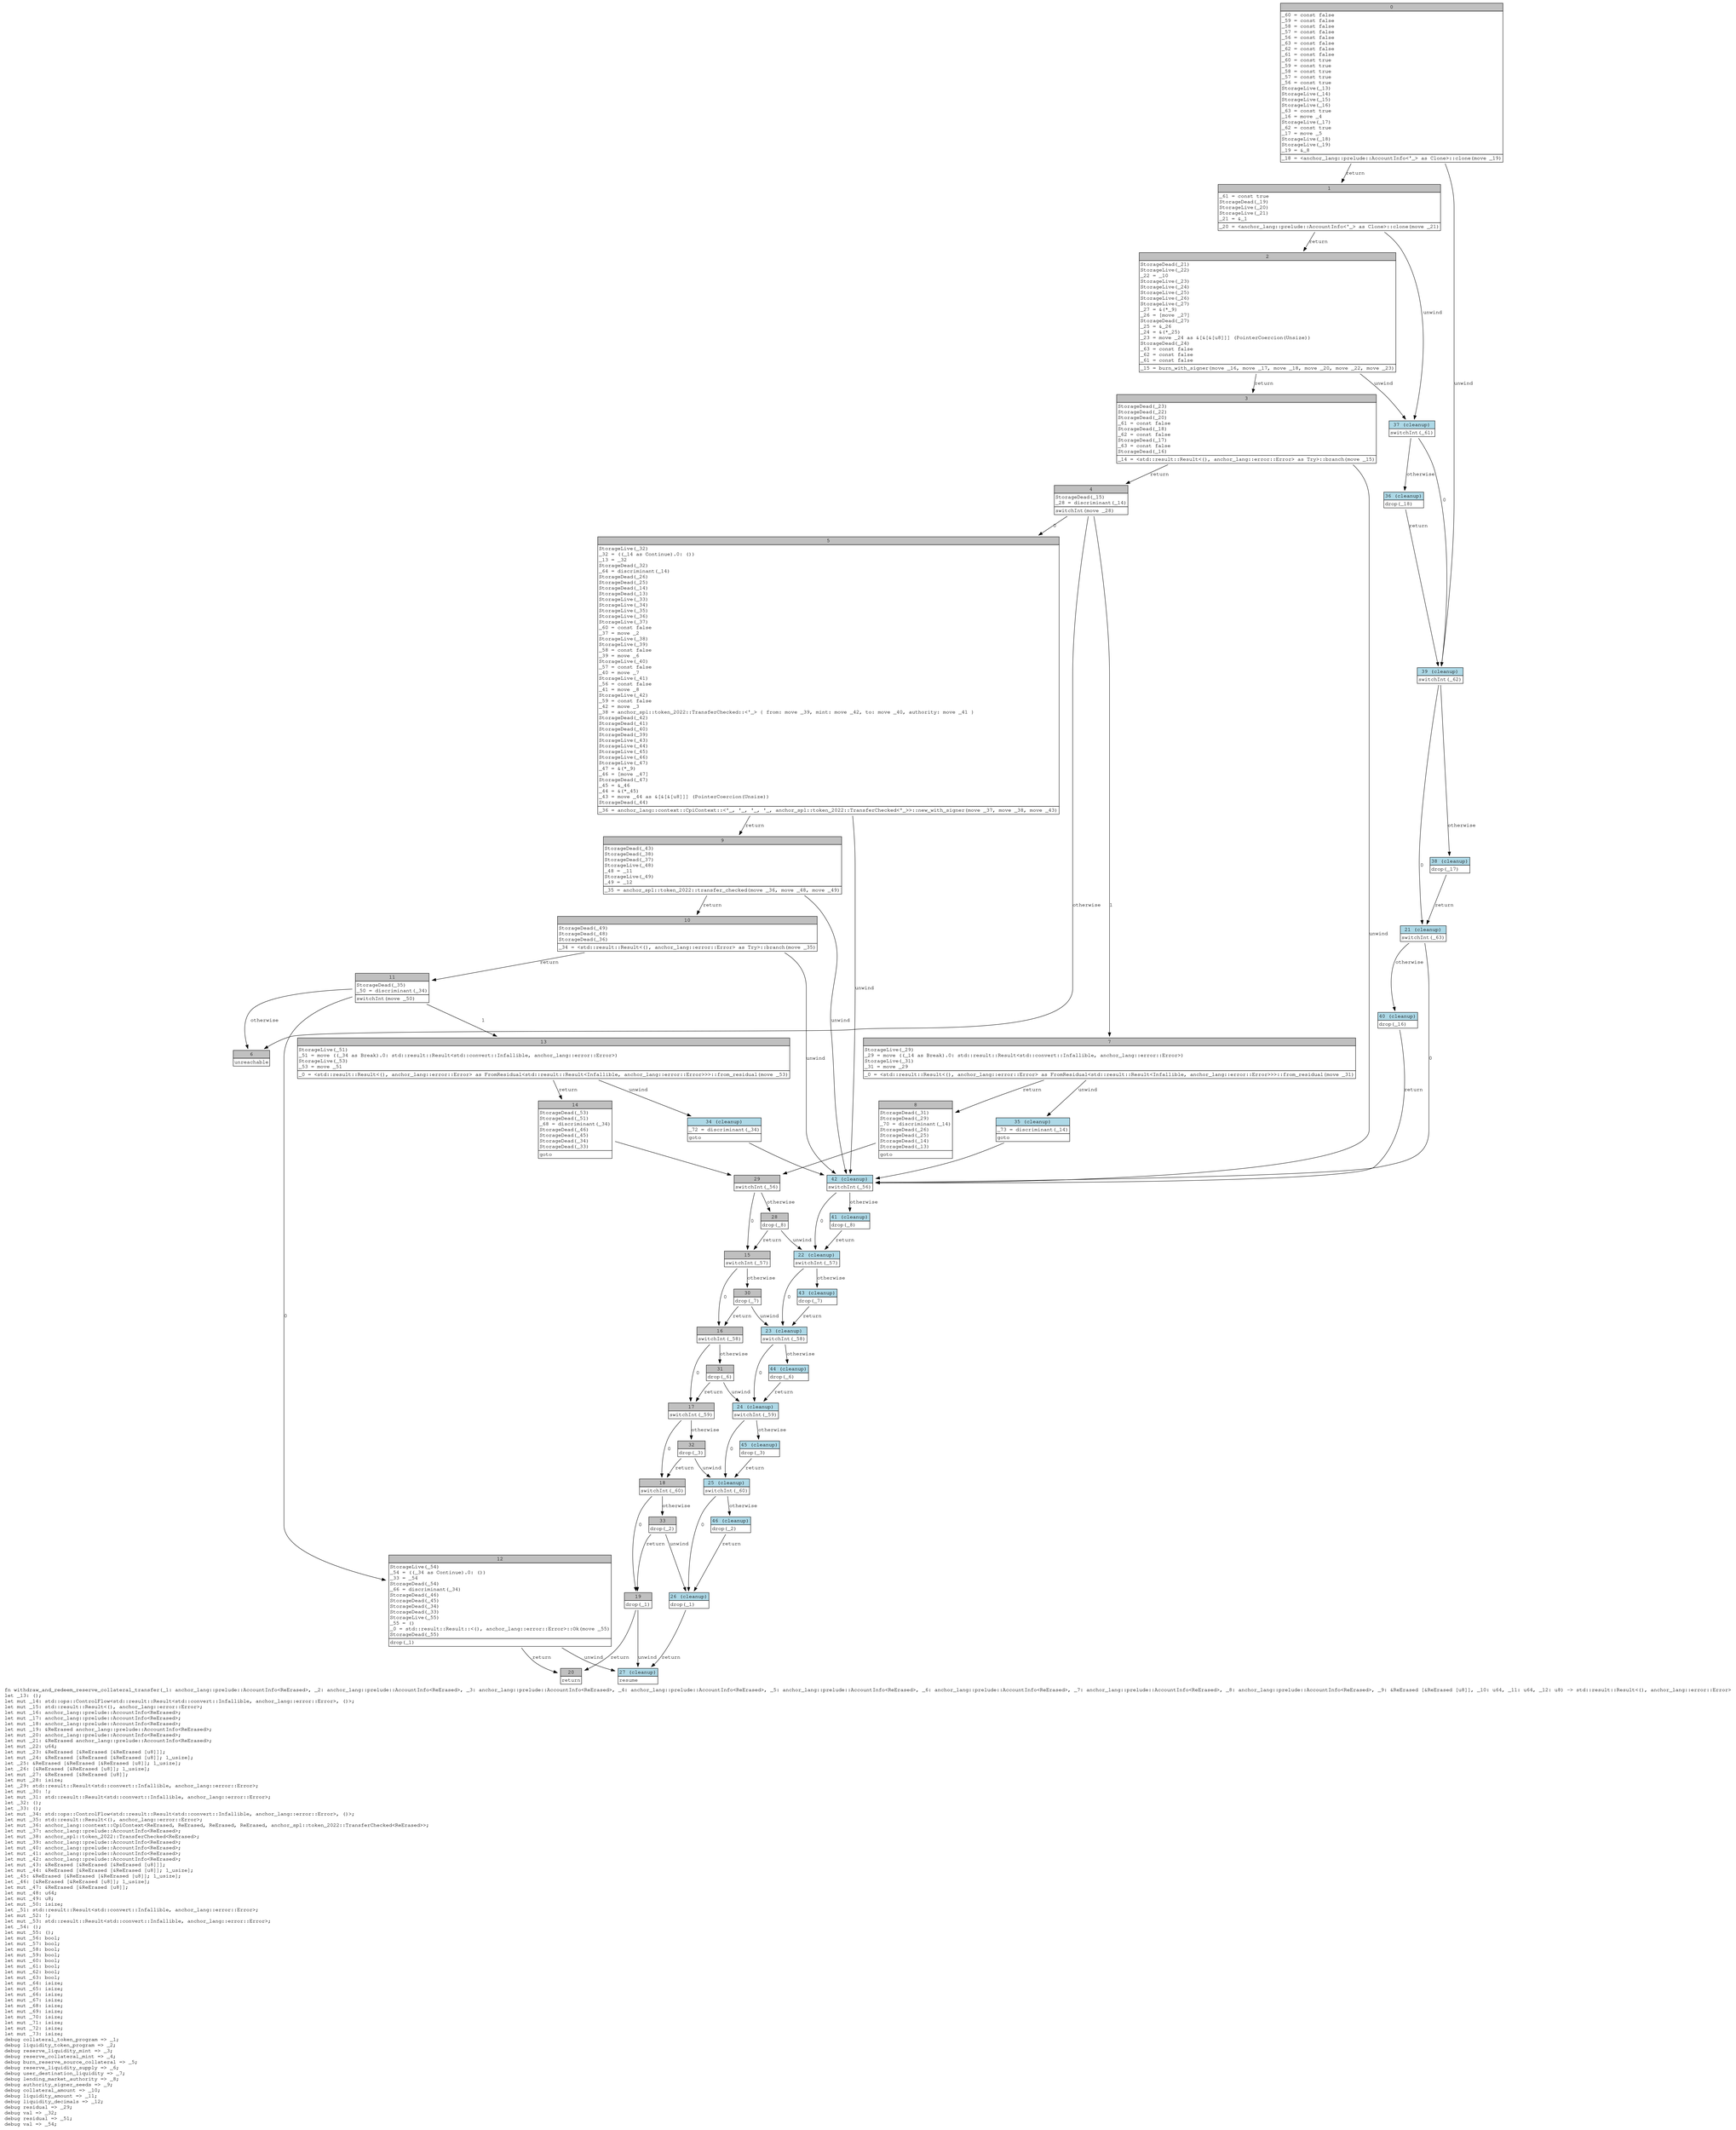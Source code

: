 digraph Mir_0_2809 {
    graph [fontname="Courier, monospace"];
    node [fontname="Courier, monospace"];
    edge [fontname="Courier, monospace"];
    label=<fn withdraw_and_redeem_reserve_collateral_transfer(_1: anchor_lang::prelude::AccountInfo&lt;ReErased&gt;, _2: anchor_lang::prelude::AccountInfo&lt;ReErased&gt;, _3: anchor_lang::prelude::AccountInfo&lt;ReErased&gt;, _4: anchor_lang::prelude::AccountInfo&lt;ReErased&gt;, _5: anchor_lang::prelude::AccountInfo&lt;ReErased&gt;, _6: anchor_lang::prelude::AccountInfo&lt;ReErased&gt;, _7: anchor_lang::prelude::AccountInfo&lt;ReErased&gt;, _8: anchor_lang::prelude::AccountInfo&lt;ReErased&gt;, _9: &amp;ReErased [&amp;ReErased [u8]], _10: u64, _11: u64, _12: u8) -&gt; std::result::Result&lt;(), anchor_lang::error::Error&gt;<br align="left"/>let _13: ();<br align="left"/>let mut _14: std::ops::ControlFlow&lt;std::result::Result&lt;std::convert::Infallible, anchor_lang::error::Error&gt;, ()&gt;;<br align="left"/>let mut _15: std::result::Result&lt;(), anchor_lang::error::Error&gt;;<br align="left"/>let mut _16: anchor_lang::prelude::AccountInfo&lt;ReErased&gt;;<br align="left"/>let mut _17: anchor_lang::prelude::AccountInfo&lt;ReErased&gt;;<br align="left"/>let mut _18: anchor_lang::prelude::AccountInfo&lt;ReErased&gt;;<br align="left"/>let mut _19: &amp;ReErased anchor_lang::prelude::AccountInfo&lt;ReErased&gt;;<br align="left"/>let mut _20: anchor_lang::prelude::AccountInfo&lt;ReErased&gt;;<br align="left"/>let mut _21: &amp;ReErased anchor_lang::prelude::AccountInfo&lt;ReErased&gt;;<br align="left"/>let mut _22: u64;<br align="left"/>let mut _23: &amp;ReErased [&amp;ReErased [&amp;ReErased [u8]]];<br align="left"/>let mut _24: &amp;ReErased [&amp;ReErased [&amp;ReErased [u8]]; 1_usize];<br align="left"/>let _25: &amp;ReErased [&amp;ReErased [&amp;ReErased [u8]]; 1_usize];<br align="left"/>let _26: [&amp;ReErased [&amp;ReErased [u8]]; 1_usize];<br align="left"/>let mut _27: &amp;ReErased [&amp;ReErased [u8]];<br align="left"/>let mut _28: isize;<br align="left"/>let _29: std::result::Result&lt;std::convert::Infallible, anchor_lang::error::Error&gt;;<br align="left"/>let mut _30: !;<br align="left"/>let mut _31: std::result::Result&lt;std::convert::Infallible, anchor_lang::error::Error&gt;;<br align="left"/>let _32: ();<br align="left"/>let _33: ();<br align="left"/>let mut _34: std::ops::ControlFlow&lt;std::result::Result&lt;std::convert::Infallible, anchor_lang::error::Error&gt;, ()&gt;;<br align="left"/>let mut _35: std::result::Result&lt;(), anchor_lang::error::Error&gt;;<br align="left"/>let mut _36: anchor_lang::context::CpiContext&lt;ReErased, ReErased, ReErased, ReErased, anchor_spl::token_2022::TransferChecked&lt;ReErased&gt;&gt;;<br align="left"/>let mut _37: anchor_lang::prelude::AccountInfo&lt;ReErased&gt;;<br align="left"/>let mut _38: anchor_spl::token_2022::TransferChecked&lt;ReErased&gt;;<br align="left"/>let mut _39: anchor_lang::prelude::AccountInfo&lt;ReErased&gt;;<br align="left"/>let mut _40: anchor_lang::prelude::AccountInfo&lt;ReErased&gt;;<br align="left"/>let mut _41: anchor_lang::prelude::AccountInfo&lt;ReErased&gt;;<br align="left"/>let mut _42: anchor_lang::prelude::AccountInfo&lt;ReErased&gt;;<br align="left"/>let mut _43: &amp;ReErased [&amp;ReErased [&amp;ReErased [u8]]];<br align="left"/>let mut _44: &amp;ReErased [&amp;ReErased [&amp;ReErased [u8]]; 1_usize];<br align="left"/>let _45: &amp;ReErased [&amp;ReErased [&amp;ReErased [u8]]; 1_usize];<br align="left"/>let _46: [&amp;ReErased [&amp;ReErased [u8]]; 1_usize];<br align="left"/>let mut _47: &amp;ReErased [&amp;ReErased [u8]];<br align="left"/>let mut _48: u64;<br align="left"/>let mut _49: u8;<br align="left"/>let mut _50: isize;<br align="left"/>let _51: std::result::Result&lt;std::convert::Infallible, anchor_lang::error::Error&gt;;<br align="left"/>let mut _52: !;<br align="left"/>let mut _53: std::result::Result&lt;std::convert::Infallible, anchor_lang::error::Error&gt;;<br align="left"/>let _54: ();<br align="left"/>let mut _55: ();<br align="left"/>let mut _56: bool;<br align="left"/>let mut _57: bool;<br align="left"/>let mut _58: bool;<br align="left"/>let mut _59: bool;<br align="left"/>let mut _60: bool;<br align="left"/>let mut _61: bool;<br align="left"/>let mut _62: bool;<br align="left"/>let mut _63: bool;<br align="left"/>let mut _64: isize;<br align="left"/>let mut _65: isize;<br align="left"/>let mut _66: isize;<br align="left"/>let mut _67: isize;<br align="left"/>let mut _68: isize;<br align="left"/>let mut _69: isize;<br align="left"/>let mut _70: isize;<br align="left"/>let mut _71: isize;<br align="left"/>let mut _72: isize;<br align="left"/>let mut _73: isize;<br align="left"/>debug collateral_token_program =&gt; _1;<br align="left"/>debug liquidity_token_program =&gt; _2;<br align="left"/>debug reserve_liquidity_mint =&gt; _3;<br align="left"/>debug reserve_collateral_mint =&gt; _4;<br align="left"/>debug burn_reserve_source_collateral =&gt; _5;<br align="left"/>debug reserve_liquidity_supply =&gt; _6;<br align="left"/>debug user_destination_liquidity =&gt; _7;<br align="left"/>debug lending_market_authority =&gt; _8;<br align="left"/>debug authority_signer_seeds =&gt; _9;<br align="left"/>debug collateral_amount =&gt; _10;<br align="left"/>debug liquidity_amount =&gt; _11;<br align="left"/>debug liquidity_decimals =&gt; _12;<br align="left"/>debug residual =&gt; _29;<br align="left"/>debug val =&gt; _32;<br align="left"/>debug residual =&gt; _51;<br align="left"/>debug val =&gt; _54;<br align="left"/>>;
    bb0__0_2809 [shape="none", label=<<table border="0" cellborder="1" cellspacing="0"><tr><td bgcolor="gray" align="center" colspan="1">0</td></tr><tr><td align="left" balign="left">_60 = const false<br/>_59 = const false<br/>_58 = const false<br/>_57 = const false<br/>_56 = const false<br/>_63 = const false<br/>_62 = const false<br/>_61 = const false<br/>_60 = const true<br/>_59 = const true<br/>_58 = const true<br/>_57 = const true<br/>_56 = const true<br/>StorageLive(_13)<br/>StorageLive(_14)<br/>StorageLive(_15)<br/>StorageLive(_16)<br/>_63 = const true<br/>_16 = move _4<br/>StorageLive(_17)<br/>_62 = const true<br/>_17 = move _5<br/>StorageLive(_18)<br/>StorageLive(_19)<br/>_19 = &amp;_8<br/></td></tr><tr><td align="left">_18 = &lt;anchor_lang::prelude::AccountInfo&lt;'_&gt; as Clone&gt;::clone(move _19)</td></tr></table>>];
    bb1__0_2809 [shape="none", label=<<table border="0" cellborder="1" cellspacing="0"><tr><td bgcolor="gray" align="center" colspan="1">1</td></tr><tr><td align="left" balign="left">_61 = const true<br/>StorageDead(_19)<br/>StorageLive(_20)<br/>StorageLive(_21)<br/>_21 = &amp;_1<br/></td></tr><tr><td align="left">_20 = &lt;anchor_lang::prelude::AccountInfo&lt;'_&gt; as Clone&gt;::clone(move _21)</td></tr></table>>];
    bb2__0_2809 [shape="none", label=<<table border="0" cellborder="1" cellspacing="0"><tr><td bgcolor="gray" align="center" colspan="1">2</td></tr><tr><td align="left" balign="left">StorageDead(_21)<br/>StorageLive(_22)<br/>_22 = _10<br/>StorageLive(_23)<br/>StorageLive(_24)<br/>StorageLive(_25)<br/>StorageLive(_26)<br/>StorageLive(_27)<br/>_27 = &amp;(*_9)<br/>_26 = [move _27]<br/>StorageDead(_27)<br/>_25 = &amp;_26<br/>_24 = &amp;(*_25)<br/>_23 = move _24 as &amp;[&amp;[&amp;[u8]]] (PointerCoercion(Unsize))<br/>StorageDead(_24)<br/>_63 = const false<br/>_62 = const false<br/>_61 = const false<br/></td></tr><tr><td align="left">_15 = burn_with_signer(move _16, move _17, move _18, move _20, move _22, move _23)</td></tr></table>>];
    bb3__0_2809 [shape="none", label=<<table border="0" cellborder="1" cellspacing="0"><tr><td bgcolor="gray" align="center" colspan="1">3</td></tr><tr><td align="left" balign="left">StorageDead(_23)<br/>StorageDead(_22)<br/>StorageDead(_20)<br/>_61 = const false<br/>StorageDead(_18)<br/>_62 = const false<br/>StorageDead(_17)<br/>_63 = const false<br/>StorageDead(_16)<br/></td></tr><tr><td align="left">_14 = &lt;std::result::Result&lt;(), anchor_lang::error::Error&gt; as Try&gt;::branch(move _15)</td></tr></table>>];
    bb4__0_2809 [shape="none", label=<<table border="0" cellborder="1" cellspacing="0"><tr><td bgcolor="gray" align="center" colspan="1">4</td></tr><tr><td align="left" balign="left">StorageDead(_15)<br/>_28 = discriminant(_14)<br/></td></tr><tr><td align="left">switchInt(move _28)</td></tr></table>>];
    bb5__0_2809 [shape="none", label=<<table border="0" cellborder="1" cellspacing="0"><tr><td bgcolor="gray" align="center" colspan="1">5</td></tr><tr><td align="left" balign="left">StorageLive(_32)<br/>_32 = ((_14 as Continue).0: ())<br/>_13 = _32<br/>StorageDead(_32)<br/>_64 = discriminant(_14)<br/>StorageDead(_26)<br/>StorageDead(_25)<br/>StorageDead(_14)<br/>StorageDead(_13)<br/>StorageLive(_33)<br/>StorageLive(_34)<br/>StorageLive(_35)<br/>StorageLive(_36)<br/>StorageLive(_37)<br/>_60 = const false<br/>_37 = move _2<br/>StorageLive(_38)<br/>StorageLive(_39)<br/>_58 = const false<br/>_39 = move _6<br/>StorageLive(_40)<br/>_57 = const false<br/>_40 = move _7<br/>StorageLive(_41)<br/>_56 = const false<br/>_41 = move _8<br/>StorageLive(_42)<br/>_59 = const false<br/>_42 = move _3<br/>_38 = anchor_spl::token_2022::TransferChecked::&lt;'_&gt; { from: move _39, mint: move _42, to: move _40, authority: move _41 }<br/>StorageDead(_42)<br/>StorageDead(_41)<br/>StorageDead(_40)<br/>StorageDead(_39)<br/>StorageLive(_43)<br/>StorageLive(_44)<br/>StorageLive(_45)<br/>StorageLive(_46)<br/>StorageLive(_47)<br/>_47 = &amp;(*_9)<br/>_46 = [move _47]<br/>StorageDead(_47)<br/>_45 = &amp;_46<br/>_44 = &amp;(*_45)<br/>_43 = move _44 as &amp;[&amp;[&amp;[u8]]] (PointerCoercion(Unsize))<br/>StorageDead(_44)<br/></td></tr><tr><td align="left">_36 = anchor_lang::context::CpiContext::&lt;'_, '_, '_, '_, anchor_spl::token_2022::TransferChecked&lt;'_&gt;&gt;::new_with_signer(move _37, move _38, move _43)</td></tr></table>>];
    bb6__0_2809 [shape="none", label=<<table border="0" cellborder="1" cellspacing="0"><tr><td bgcolor="gray" align="center" colspan="1">6</td></tr><tr><td align="left">unreachable</td></tr></table>>];
    bb7__0_2809 [shape="none", label=<<table border="0" cellborder="1" cellspacing="0"><tr><td bgcolor="gray" align="center" colspan="1">7</td></tr><tr><td align="left" balign="left">StorageLive(_29)<br/>_29 = move ((_14 as Break).0: std::result::Result&lt;std::convert::Infallible, anchor_lang::error::Error&gt;)<br/>StorageLive(_31)<br/>_31 = move _29<br/></td></tr><tr><td align="left">_0 = &lt;std::result::Result&lt;(), anchor_lang::error::Error&gt; as FromResidual&lt;std::result::Result&lt;Infallible, anchor_lang::error::Error&gt;&gt;&gt;::from_residual(move _31)</td></tr></table>>];
    bb8__0_2809 [shape="none", label=<<table border="0" cellborder="1" cellspacing="0"><tr><td bgcolor="gray" align="center" colspan="1">8</td></tr><tr><td align="left" balign="left">StorageDead(_31)<br/>StorageDead(_29)<br/>_70 = discriminant(_14)<br/>StorageDead(_26)<br/>StorageDead(_25)<br/>StorageDead(_14)<br/>StorageDead(_13)<br/></td></tr><tr><td align="left">goto</td></tr></table>>];
    bb9__0_2809 [shape="none", label=<<table border="0" cellborder="1" cellspacing="0"><tr><td bgcolor="gray" align="center" colspan="1">9</td></tr><tr><td align="left" balign="left">StorageDead(_43)<br/>StorageDead(_38)<br/>StorageDead(_37)<br/>StorageLive(_48)<br/>_48 = _11<br/>StorageLive(_49)<br/>_49 = _12<br/></td></tr><tr><td align="left">_35 = anchor_spl::token_2022::transfer_checked(move _36, move _48, move _49)</td></tr></table>>];
    bb10__0_2809 [shape="none", label=<<table border="0" cellborder="1" cellspacing="0"><tr><td bgcolor="gray" align="center" colspan="1">10</td></tr><tr><td align="left" balign="left">StorageDead(_49)<br/>StorageDead(_48)<br/>StorageDead(_36)<br/></td></tr><tr><td align="left">_34 = &lt;std::result::Result&lt;(), anchor_lang::error::Error&gt; as Try&gt;::branch(move _35)</td></tr></table>>];
    bb11__0_2809 [shape="none", label=<<table border="0" cellborder="1" cellspacing="0"><tr><td bgcolor="gray" align="center" colspan="1">11</td></tr><tr><td align="left" balign="left">StorageDead(_35)<br/>_50 = discriminant(_34)<br/></td></tr><tr><td align="left">switchInt(move _50)</td></tr></table>>];
    bb12__0_2809 [shape="none", label=<<table border="0" cellborder="1" cellspacing="0"><tr><td bgcolor="gray" align="center" colspan="1">12</td></tr><tr><td align="left" balign="left">StorageLive(_54)<br/>_54 = ((_34 as Continue).0: ())<br/>_33 = _54<br/>StorageDead(_54)<br/>_66 = discriminant(_34)<br/>StorageDead(_46)<br/>StorageDead(_45)<br/>StorageDead(_34)<br/>StorageDead(_33)<br/>StorageLive(_55)<br/>_55 = ()<br/>_0 = std::result::Result::&lt;(), anchor_lang::error::Error&gt;::Ok(move _55)<br/>StorageDead(_55)<br/></td></tr><tr><td align="left">drop(_1)</td></tr></table>>];
    bb13__0_2809 [shape="none", label=<<table border="0" cellborder="1" cellspacing="0"><tr><td bgcolor="gray" align="center" colspan="1">13</td></tr><tr><td align="left" balign="left">StorageLive(_51)<br/>_51 = move ((_34 as Break).0: std::result::Result&lt;std::convert::Infallible, anchor_lang::error::Error&gt;)<br/>StorageLive(_53)<br/>_53 = move _51<br/></td></tr><tr><td align="left">_0 = &lt;std::result::Result&lt;(), anchor_lang::error::Error&gt; as FromResidual&lt;std::result::Result&lt;Infallible, anchor_lang::error::Error&gt;&gt;&gt;::from_residual(move _53)</td></tr></table>>];
    bb14__0_2809 [shape="none", label=<<table border="0" cellborder="1" cellspacing="0"><tr><td bgcolor="gray" align="center" colspan="1">14</td></tr><tr><td align="left" balign="left">StorageDead(_53)<br/>StorageDead(_51)<br/>_68 = discriminant(_34)<br/>StorageDead(_46)<br/>StorageDead(_45)<br/>StorageDead(_34)<br/>StorageDead(_33)<br/></td></tr><tr><td align="left">goto</td></tr></table>>];
    bb15__0_2809 [shape="none", label=<<table border="0" cellborder="1" cellspacing="0"><tr><td bgcolor="gray" align="center" colspan="1">15</td></tr><tr><td align="left">switchInt(_57)</td></tr></table>>];
    bb16__0_2809 [shape="none", label=<<table border="0" cellborder="1" cellspacing="0"><tr><td bgcolor="gray" align="center" colspan="1">16</td></tr><tr><td align="left">switchInt(_58)</td></tr></table>>];
    bb17__0_2809 [shape="none", label=<<table border="0" cellborder="1" cellspacing="0"><tr><td bgcolor="gray" align="center" colspan="1">17</td></tr><tr><td align="left">switchInt(_59)</td></tr></table>>];
    bb18__0_2809 [shape="none", label=<<table border="0" cellborder="1" cellspacing="0"><tr><td bgcolor="gray" align="center" colspan="1">18</td></tr><tr><td align="left">switchInt(_60)</td></tr></table>>];
    bb19__0_2809 [shape="none", label=<<table border="0" cellborder="1" cellspacing="0"><tr><td bgcolor="gray" align="center" colspan="1">19</td></tr><tr><td align="left">drop(_1)</td></tr></table>>];
    bb20__0_2809 [shape="none", label=<<table border="0" cellborder="1" cellspacing="0"><tr><td bgcolor="gray" align="center" colspan="1">20</td></tr><tr><td align="left">return</td></tr></table>>];
    bb21__0_2809 [shape="none", label=<<table border="0" cellborder="1" cellspacing="0"><tr><td bgcolor="lightblue" align="center" colspan="1">21 (cleanup)</td></tr><tr><td align="left">switchInt(_63)</td></tr></table>>];
    bb22__0_2809 [shape="none", label=<<table border="0" cellborder="1" cellspacing="0"><tr><td bgcolor="lightblue" align="center" colspan="1">22 (cleanup)</td></tr><tr><td align="left">switchInt(_57)</td></tr></table>>];
    bb23__0_2809 [shape="none", label=<<table border="0" cellborder="1" cellspacing="0"><tr><td bgcolor="lightblue" align="center" colspan="1">23 (cleanup)</td></tr><tr><td align="left">switchInt(_58)</td></tr></table>>];
    bb24__0_2809 [shape="none", label=<<table border="0" cellborder="1" cellspacing="0"><tr><td bgcolor="lightblue" align="center" colspan="1">24 (cleanup)</td></tr><tr><td align="left">switchInt(_59)</td></tr></table>>];
    bb25__0_2809 [shape="none", label=<<table border="0" cellborder="1" cellspacing="0"><tr><td bgcolor="lightblue" align="center" colspan="1">25 (cleanup)</td></tr><tr><td align="left">switchInt(_60)</td></tr></table>>];
    bb26__0_2809 [shape="none", label=<<table border="0" cellborder="1" cellspacing="0"><tr><td bgcolor="lightblue" align="center" colspan="1">26 (cleanup)</td></tr><tr><td align="left">drop(_1)</td></tr></table>>];
    bb27__0_2809 [shape="none", label=<<table border="0" cellborder="1" cellspacing="0"><tr><td bgcolor="lightblue" align="center" colspan="1">27 (cleanup)</td></tr><tr><td align="left">resume</td></tr></table>>];
    bb28__0_2809 [shape="none", label=<<table border="0" cellborder="1" cellspacing="0"><tr><td bgcolor="gray" align="center" colspan="1">28</td></tr><tr><td align="left">drop(_8)</td></tr></table>>];
    bb29__0_2809 [shape="none", label=<<table border="0" cellborder="1" cellspacing="0"><tr><td bgcolor="gray" align="center" colspan="1">29</td></tr><tr><td align="left">switchInt(_56)</td></tr></table>>];
    bb30__0_2809 [shape="none", label=<<table border="0" cellborder="1" cellspacing="0"><tr><td bgcolor="gray" align="center" colspan="1">30</td></tr><tr><td align="left">drop(_7)</td></tr></table>>];
    bb31__0_2809 [shape="none", label=<<table border="0" cellborder="1" cellspacing="0"><tr><td bgcolor="gray" align="center" colspan="1">31</td></tr><tr><td align="left">drop(_6)</td></tr></table>>];
    bb32__0_2809 [shape="none", label=<<table border="0" cellborder="1" cellspacing="0"><tr><td bgcolor="gray" align="center" colspan="1">32</td></tr><tr><td align="left">drop(_3)</td></tr></table>>];
    bb33__0_2809 [shape="none", label=<<table border="0" cellborder="1" cellspacing="0"><tr><td bgcolor="gray" align="center" colspan="1">33</td></tr><tr><td align="left">drop(_2)</td></tr></table>>];
    bb34__0_2809 [shape="none", label=<<table border="0" cellborder="1" cellspacing="0"><tr><td bgcolor="lightblue" align="center" colspan="1">34 (cleanup)</td></tr><tr><td align="left" balign="left">_72 = discriminant(_34)<br/></td></tr><tr><td align="left">goto</td></tr></table>>];
    bb35__0_2809 [shape="none", label=<<table border="0" cellborder="1" cellspacing="0"><tr><td bgcolor="lightblue" align="center" colspan="1">35 (cleanup)</td></tr><tr><td align="left" balign="left">_73 = discriminant(_14)<br/></td></tr><tr><td align="left">goto</td></tr></table>>];
    bb36__0_2809 [shape="none", label=<<table border="0" cellborder="1" cellspacing="0"><tr><td bgcolor="lightblue" align="center" colspan="1">36 (cleanup)</td></tr><tr><td align="left">drop(_18)</td></tr></table>>];
    bb37__0_2809 [shape="none", label=<<table border="0" cellborder="1" cellspacing="0"><tr><td bgcolor="lightblue" align="center" colspan="1">37 (cleanup)</td></tr><tr><td align="left">switchInt(_61)</td></tr></table>>];
    bb38__0_2809 [shape="none", label=<<table border="0" cellborder="1" cellspacing="0"><tr><td bgcolor="lightblue" align="center" colspan="1">38 (cleanup)</td></tr><tr><td align="left">drop(_17)</td></tr></table>>];
    bb39__0_2809 [shape="none", label=<<table border="0" cellborder="1" cellspacing="0"><tr><td bgcolor="lightblue" align="center" colspan="1">39 (cleanup)</td></tr><tr><td align="left">switchInt(_62)</td></tr></table>>];
    bb40__0_2809 [shape="none", label=<<table border="0" cellborder="1" cellspacing="0"><tr><td bgcolor="lightblue" align="center" colspan="1">40 (cleanup)</td></tr><tr><td align="left">drop(_16)</td></tr></table>>];
    bb41__0_2809 [shape="none", label=<<table border="0" cellborder="1" cellspacing="0"><tr><td bgcolor="lightblue" align="center" colspan="1">41 (cleanup)</td></tr><tr><td align="left">drop(_8)</td></tr></table>>];
    bb42__0_2809 [shape="none", label=<<table border="0" cellborder="1" cellspacing="0"><tr><td bgcolor="lightblue" align="center" colspan="1">42 (cleanup)</td></tr><tr><td align="left">switchInt(_56)</td></tr></table>>];
    bb43__0_2809 [shape="none", label=<<table border="0" cellborder="1" cellspacing="0"><tr><td bgcolor="lightblue" align="center" colspan="1">43 (cleanup)</td></tr><tr><td align="left">drop(_7)</td></tr></table>>];
    bb44__0_2809 [shape="none", label=<<table border="0" cellborder="1" cellspacing="0"><tr><td bgcolor="lightblue" align="center" colspan="1">44 (cleanup)</td></tr><tr><td align="left">drop(_6)</td></tr></table>>];
    bb45__0_2809 [shape="none", label=<<table border="0" cellborder="1" cellspacing="0"><tr><td bgcolor="lightblue" align="center" colspan="1">45 (cleanup)</td></tr><tr><td align="left">drop(_3)</td></tr></table>>];
    bb46__0_2809 [shape="none", label=<<table border="0" cellborder="1" cellspacing="0"><tr><td bgcolor="lightblue" align="center" colspan="1">46 (cleanup)</td></tr><tr><td align="left">drop(_2)</td></tr></table>>];
    bb0__0_2809 -> bb1__0_2809 [label="return"];
    bb0__0_2809 -> bb39__0_2809 [label="unwind"];
    bb1__0_2809 -> bb2__0_2809 [label="return"];
    bb1__0_2809 -> bb37__0_2809 [label="unwind"];
    bb2__0_2809 -> bb3__0_2809 [label="return"];
    bb2__0_2809 -> bb37__0_2809 [label="unwind"];
    bb3__0_2809 -> bb4__0_2809 [label="return"];
    bb3__0_2809 -> bb42__0_2809 [label="unwind"];
    bb4__0_2809 -> bb5__0_2809 [label="0"];
    bb4__0_2809 -> bb7__0_2809 [label="1"];
    bb4__0_2809 -> bb6__0_2809 [label="otherwise"];
    bb5__0_2809 -> bb9__0_2809 [label="return"];
    bb5__0_2809 -> bb42__0_2809 [label="unwind"];
    bb7__0_2809 -> bb8__0_2809 [label="return"];
    bb7__0_2809 -> bb35__0_2809 [label="unwind"];
    bb8__0_2809 -> bb29__0_2809 [label=""];
    bb9__0_2809 -> bb10__0_2809 [label="return"];
    bb9__0_2809 -> bb42__0_2809 [label="unwind"];
    bb10__0_2809 -> bb11__0_2809 [label="return"];
    bb10__0_2809 -> bb42__0_2809 [label="unwind"];
    bb11__0_2809 -> bb12__0_2809 [label="0"];
    bb11__0_2809 -> bb13__0_2809 [label="1"];
    bb11__0_2809 -> bb6__0_2809 [label="otherwise"];
    bb12__0_2809 -> bb20__0_2809 [label="return"];
    bb12__0_2809 -> bb27__0_2809 [label="unwind"];
    bb13__0_2809 -> bb14__0_2809 [label="return"];
    bb13__0_2809 -> bb34__0_2809 [label="unwind"];
    bb14__0_2809 -> bb29__0_2809 [label=""];
    bb15__0_2809 -> bb16__0_2809 [label="0"];
    bb15__0_2809 -> bb30__0_2809 [label="otherwise"];
    bb16__0_2809 -> bb17__0_2809 [label="0"];
    bb16__0_2809 -> bb31__0_2809 [label="otherwise"];
    bb17__0_2809 -> bb18__0_2809 [label="0"];
    bb17__0_2809 -> bb32__0_2809 [label="otherwise"];
    bb18__0_2809 -> bb19__0_2809 [label="0"];
    bb18__0_2809 -> bb33__0_2809 [label="otherwise"];
    bb19__0_2809 -> bb20__0_2809 [label="return"];
    bb19__0_2809 -> bb27__0_2809 [label="unwind"];
    bb21__0_2809 -> bb42__0_2809 [label="0"];
    bb21__0_2809 -> bb40__0_2809 [label="otherwise"];
    bb22__0_2809 -> bb23__0_2809 [label="0"];
    bb22__0_2809 -> bb43__0_2809 [label="otherwise"];
    bb23__0_2809 -> bb24__0_2809 [label="0"];
    bb23__0_2809 -> bb44__0_2809 [label="otherwise"];
    bb24__0_2809 -> bb25__0_2809 [label="0"];
    bb24__0_2809 -> bb45__0_2809 [label="otherwise"];
    bb25__0_2809 -> bb26__0_2809 [label="0"];
    bb25__0_2809 -> bb46__0_2809 [label="otherwise"];
    bb26__0_2809 -> bb27__0_2809 [label="return"];
    bb28__0_2809 -> bb15__0_2809 [label="return"];
    bb28__0_2809 -> bb22__0_2809 [label="unwind"];
    bb29__0_2809 -> bb15__0_2809 [label="0"];
    bb29__0_2809 -> bb28__0_2809 [label="otherwise"];
    bb30__0_2809 -> bb16__0_2809 [label="return"];
    bb30__0_2809 -> bb23__0_2809 [label="unwind"];
    bb31__0_2809 -> bb17__0_2809 [label="return"];
    bb31__0_2809 -> bb24__0_2809 [label="unwind"];
    bb32__0_2809 -> bb18__0_2809 [label="return"];
    bb32__0_2809 -> bb25__0_2809 [label="unwind"];
    bb33__0_2809 -> bb19__0_2809 [label="return"];
    bb33__0_2809 -> bb26__0_2809 [label="unwind"];
    bb34__0_2809 -> bb42__0_2809 [label=""];
    bb35__0_2809 -> bb42__0_2809 [label=""];
    bb36__0_2809 -> bb39__0_2809 [label="return"];
    bb37__0_2809 -> bb39__0_2809 [label="0"];
    bb37__0_2809 -> bb36__0_2809 [label="otherwise"];
    bb38__0_2809 -> bb21__0_2809 [label="return"];
    bb39__0_2809 -> bb21__0_2809 [label="0"];
    bb39__0_2809 -> bb38__0_2809 [label="otherwise"];
    bb40__0_2809 -> bb42__0_2809 [label="return"];
    bb41__0_2809 -> bb22__0_2809 [label="return"];
    bb42__0_2809 -> bb22__0_2809 [label="0"];
    bb42__0_2809 -> bb41__0_2809 [label="otherwise"];
    bb43__0_2809 -> bb23__0_2809 [label="return"];
    bb44__0_2809 -> bb24__0_2809 [label="return"];
    bb45__0_2809 -> bb25__0_2809 [label="return"];
    bb46__0_2809 -> bb26__0_2809 [label="return"];
}
